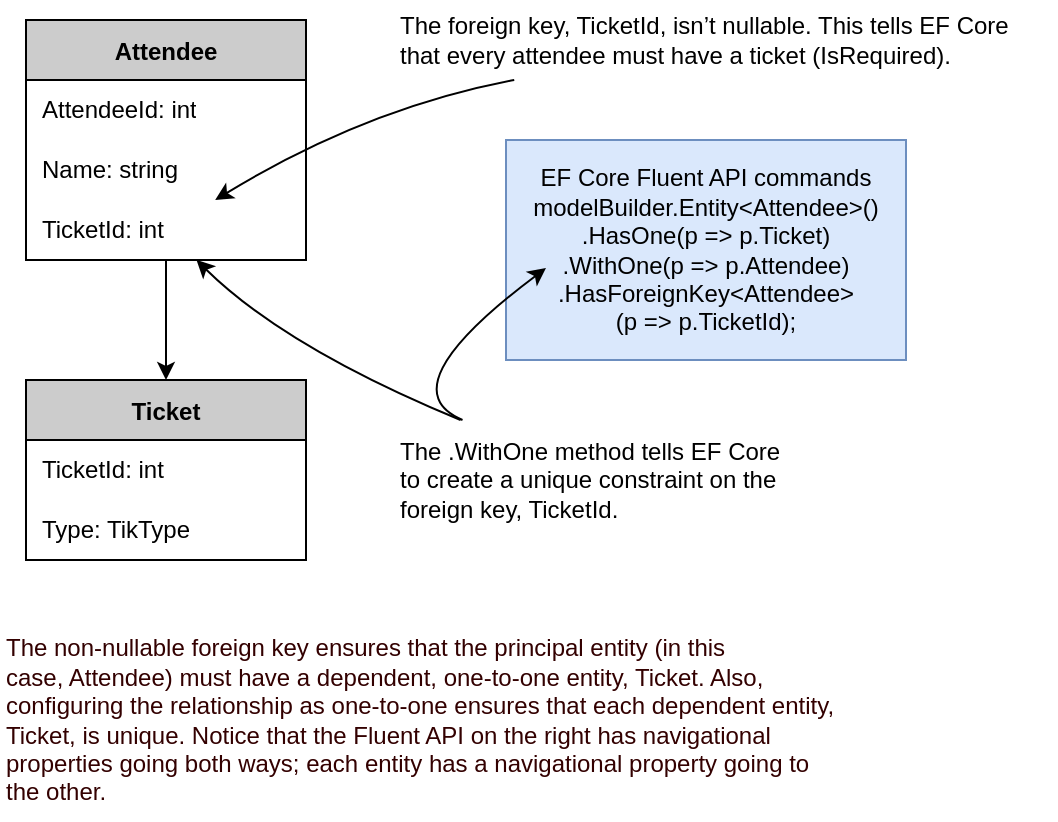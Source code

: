 <mxfile version="20.7.4" type="device"><diagram id="ahAyE9eUKxN_0jiChCt0" name="Sayfa -1"><mxGraphModel dx="2349" dy="1184" grid="1" gridSize="10" guides="1" tooltips="1" connect="1" arrows="1" fold="1" page="1" pageScale="1" pageWidth="827" pageHeight="1169" math="0" shadow="0"><root><mxCell id="0"/><mxCell id="1" parent="0"/><mxCell id="pKT9n7SHXGeJ-BD1lXIy-71" value="Attendee" style="shape=table;startSize=30;container=1;collapsible=0;childLayout=tableLayout;fixedRows=1;rowLines=0;fontStyle=1;fillColor=#CCCCCC;" parent="1" vertex="1"><mxGeometry x="30" y="141" width="140" height="120" as="geometry"/></mxCell><mxCell id="pKT9n7SHXGeJ-BD1lXIy-72" style="shape=tableRow;horizontal=0;startSize=0;swimlaneHead=0;swimlaneBody=0;top=0;left=0;bottom=0;right=0;collapsible=0;dropTarget=0;fillColor=none;points=[[0,0.5],[1,0.5]];portConstraint=eastwest;" parent="pKT9n7SHXGeJ-BD1lXIy-71" vertex="1"><mxGeometry y="30" width="140" height="30" as="geometry"/></mxCell><mxCell id="pKT9n7SHXGeJ-BD1lXIy-73" value="AttendeeId: int" style="shape=partialRectangle;html=1;whiteSpace=wrap;connectable=0;fillColor=none;top=0;left=0;bottom=0;right=0;align=left;spacingLeft=6;overflow=hidden;" parent="pKT9n7SHXGeJ-BD1lXIy-72" vertex="1"><mxGeometry width="140" height="30" as="geometry"><mxRectangle width="140" height="30" as="alternateBounds"/></mxGeometry></mxCell><mxCell id="pKT9n7SHXGeJ-BD1lXIy-74" style="shape=tableRow;horizontal=0;startSize=0;swimlaneHead=0;swimlaneBody=0;top=0;left=0;bottom=0;right=0;collapsible=0;dropTarget=0;fillColor=none;points=[[0,0.5],[1,0.5]];portConstraint=eastwest;" parent="pKT9n7SHXGeJ-BD1lXIy-71" vertex="1"><mxGeometry y="60" width="140" height="30" as="geometry"/></mxCell><mxCell id="pKT9n7SHXGeJ-BD1lXIy-75" value="Name: string" style="shape=partialRectangle;html=1;whiteSpace=wrap;connectable=0;fillColor=none;top=0;left=0;bottom=0;right=0;align=left;spacingLeft=6;overflow=hidden;" parent="pKT9n7SHXGeJ-BD1lXIy-74" vertex="1"><mxGeometry width="140" height="30" as="geometry"><mxRectangle width="140" height="30" as="alternateBounds"/></mxGeometry></mxCell><mxCell id="pKT9n7SHXGeJ-BD1lXIy-76" style="shape=tableRow;horizontal=0;startSize=0;swimlaneHead=0;swimlaneBody=0;top=0;left=0;bottom=0;right=0;collapsible=0;dropTarget=0;fillColor=none;points=[[0,0.5],[1,0.5]];portConstraint=eastwest;" parent="pKT9n7SHXGeJ-BD1lXIy-71" vertex="1"><mxGeometry y="90" width="140" height="30" as="geometry"/></mxCell><mxCell id="pKT9n7SHXGeJ-BD1lXIy-77" value="TicketId: int" style="shape=partialRectangle;html=1;whiteSpace=wrap;connectable=0;fillColor=none;top=0;left=0;bottom=0;right=0;align=left;spacingLeft=6;overflow=hidden;" parent="pKT9n7SHXGeJ-BD1lXIy-76" vertex="1"><mxGeometry width="140" height="30" as="geometry"><mxRectangle width="140" height="30" as="alternateBounds"/></mxGeometry></mxCell><mxCell id="pKT9n7SHXGeJ-BD1lXIy-78" value="Ticket" style="shape=table;startSize=30;container=1;collapsible=0;childLayout=tableLayout;fixedRows=1;rowLines=0;fontStyle=1;fillColor=#CCCCCC;" parent="1" vertex="1"><mxGeometry x="30" y="321" width="140" height="90" as="geometry"/></mxCell><mxCell id="pKT9n7SHXGeJ-BD1lXIy-79" style="shape=tableRow;horizontal=0;startSize=0;swimlaneHead=0;swimlaneBody=0;top=0;left=0;bottom=0;right=0;collapsible=0;dropTarget=0;fillColor=none;points=[[0,0.5],[1,0.5]];portConstraint=eastwest;" parent="pKT9n7SHXGeJ-BD1lXIy-78" vertex="1"><mxGeometry y="30" width="140" height="30" as="geometry"/></mxCell><mxCell id="pKT9n7SHXGeJ-BD1lXIy-80" value="TicketId: int" style="shape=partialRectangle;html=1;whiteSpace=wrap;connectable=0;fillColor=none;top=0;left=0;bottom=0;right=0;align=left;spacingLeft=6;overflow=hidden;" parent="pKT9n7SHXGeJ-BD1lXIy-79" vertex="1"><mxGeometry width="140" height="30" as="geometry"><mxRectangle width="140" height="30" as="alternateBounds"/></mxGeometry></mxCell><mxCell id="pKT9n7SHXGeJ-BD1lXIy-81" style="shape=tableRow;horizontal=0;startSize=0;swimlaneHead=0;swimlaneBody=0;top=0;left=0;bottom=0;right=0;collapsible=0;dropTarget=0;fillColor=none;points=[[0,0.5],[1,0.5]];portConstraint=eastwest;" parent="pKT9n7SHXGeJ-BD1lXIy-78" vertex="1"><mxGeometry y="60" width="140" height="30" as="geometry"/></mxCell><mxCell id="pKT9n7SHXGeJ-BD1lXIy-82" value="Type: TikType" style="shape=partialRectangle;html=1;whiteSpace=wrap;connectable=0;fillColor=none;top=0;left=0;bottom=0;right=0;align=left;spacingLeft=6;overflow=hidden;" parent="pKT9n7SHXGeJ-BD1lXIy-81" vertex="1"><mxGeometry width="140" height="30" as="geometry"><mxRectangle width="140" height="30" as="alternateBounds"/></mxGeometry></mxCell><mxCell id="pKT9n7SHXGeJ-BD1lXIy-85" value="" style="endArrow=classic;html=1;rounded=0;" parent="1" source="pKT9n7SHXGeJ-BD1lXIy-71" target="pKT9n7SHXGeJ-BD1lXIy-78" edge="1"><mxGeometry width="50" height="50" relative="1" as="geometry"><mxPoint x="-50" y="321" as="sourcePoint"/><mxPoint y="271" as="targetPoint"/></mxGeometry></mxCell><mxCell id="pKT9n7SHXGeJ-BD1lXIy-86" value="&lt;div&gt;EF Core Fluent API commands&lt;/div&gt;&lt;div&gt;modelBuilder.Entity&amp;lt;Attendee&amp;gt;()&lt;/div&gt;&lt;div&gt;.HasOne(p =&amp;gt; p.Ticket)&lt;/div&gt;&lt;div&gt;.WithOne(p =&amp;gt; p.Attendee)&lt;/div&gt;&lt;div&gt;.HasForeignKey&amp;lt;Attendee&amp;gt;&lt;/div&gt;&lt;div&gt;(p =&amp;gt; p.TicketId);&lt;/div&gt;" style="text;html=1;strokeColor=#6c8ebf;fillColor=#dae8fc;align=center;verticalAlign=middle;whiteSpace=wrap;rounded=0;" parent="1" vertex="1"><mxGeometry x="270" y="201" width="200" height="110" as="geometry"/></mxCell><mxCell id="pKT9n7SHXGeJ-BD1lXIy-87" value="&lt;div&gt;The foreign key, TicketId, isn’t nullable. This tells EF Core&lt;/div&gt;&lt;div&gt;that every attendee must have a ticket (IsRequired).&lt;/div&gt;" style="text;html=1;align=left;verticalAlign=middle;resizable=0;points=[];autosize=1;strokeColor=none;fillColor=none;" parent="1" vertex="1"><mxGeometry x="215" y="131" width="330" height="40" as="geometry"/></mxCell><mxCell id="pKT9n7SHXGeJ-BD1lXIy-88" value="&lt;div&gt;The .WithOne method tells EF Core&lt;/div&gt;&lt;div&gt;to create a unique constraint on the&lt;/div&gt;&lt;div&gt;foreign key, TicketId.&lt;/div&gt;" style="text;html=1;align=left;verticalAlign=middle;resizable=0;points=[];autosize=1;strokeColor=none;fillColor=none;" parent="1" vertex="1"><mxGeometry x="215" y="341" width="210" height="60" as="geometry"/></mxCell><mxCell id="pKT9n7SHXGeJ-BD1lXIy-89" value="The non-nullable foreign key ensures that the principal entity (in this&#10;case, Attendee) must have a dependent, one-to-one entity, Ticket. Also,&#10;configuring the relationship as one-to-one ensures that each dependent entity,&#10;Ticket, is unique. Notice that the Fluent API on the right has navigational&#10;properties going both ways; each entity has a navigational property going to&#10;the other." style="text;html=1;align=left;verticalAlign=middle;resizable=0;points=[];autosize=1;strokeColor=none;fillColor=none;fontColor=#330000;" parent="1" vertex="1"><mxGeometry x="17.5" y="441" width="440" height="100" as="geometry"/></mxCell><mxCell id="pKT9n7SHXGeJ-BD1lXIy-90" value="" style="endArrow=classic;html=1;fontColor=#330000;curved=1;" parent="1" source="pKT9n7SHXGeJ-BD1lXIy-87" target="pKT9n7SHXGeJ-BD1lXIy-76" edge="1"><mxGeometry width="50" height="50" relative="1" as="geometry"><mxPoint x="170" y="285" as="sourcePoint"/><mxPoint x="139.54" y="275" as="targetPoint"/><Array as="points"><mxPoint x="200" y="185"/></Array></mxGeometry></mxCell><mxCell id="pKT9n7SHXGeJ-BD1lXIy-91" value="" style="endArrow=classic;html=1;fontColor=#330000;curved=1;" parent="1" source="pKT9n7SHXGeJ-BD1lXIy-88" target="pKT9n7SHXGeJ-BD1lXIy-76" edge="1"><mxGeometry width="50" height="50" relative="1" as="geometry"><mxPoint x="180" y="335" as="sourcePoint"/><mxPoint x="230" y="285" as="targetPoint"/><Array as="points"><mxPoint x="160" y="305"/></Array></mxGeometry></mxCell><mxCell id="pKT9n7SHXGeJ-BD1lXIy-92" value="" style="endArrow=classic;html=1;fontColor=#330000;curved=1;entryX=0.1;entryY=0.582;entryDx=0;entryDy=0;entryPerimeter=0;" parent="1" source="pKT9n7SHXGeJ-BD1lXIy-88" target="pKT9n7SHXGeJ-BD1lXIy-86" edge="1"><mxGeometry width="50" height="50" relative="1" as="geometry"><mxPoint x="230" y="315" as="sourcePoint"/><mxPoint x="280" y="265" as="targetPoint"/><Array as="points"><mxPoint x="210" y="325"/></Array></mxGeometry></mxCell></root></mxGraphModel></diagram></mxfile>